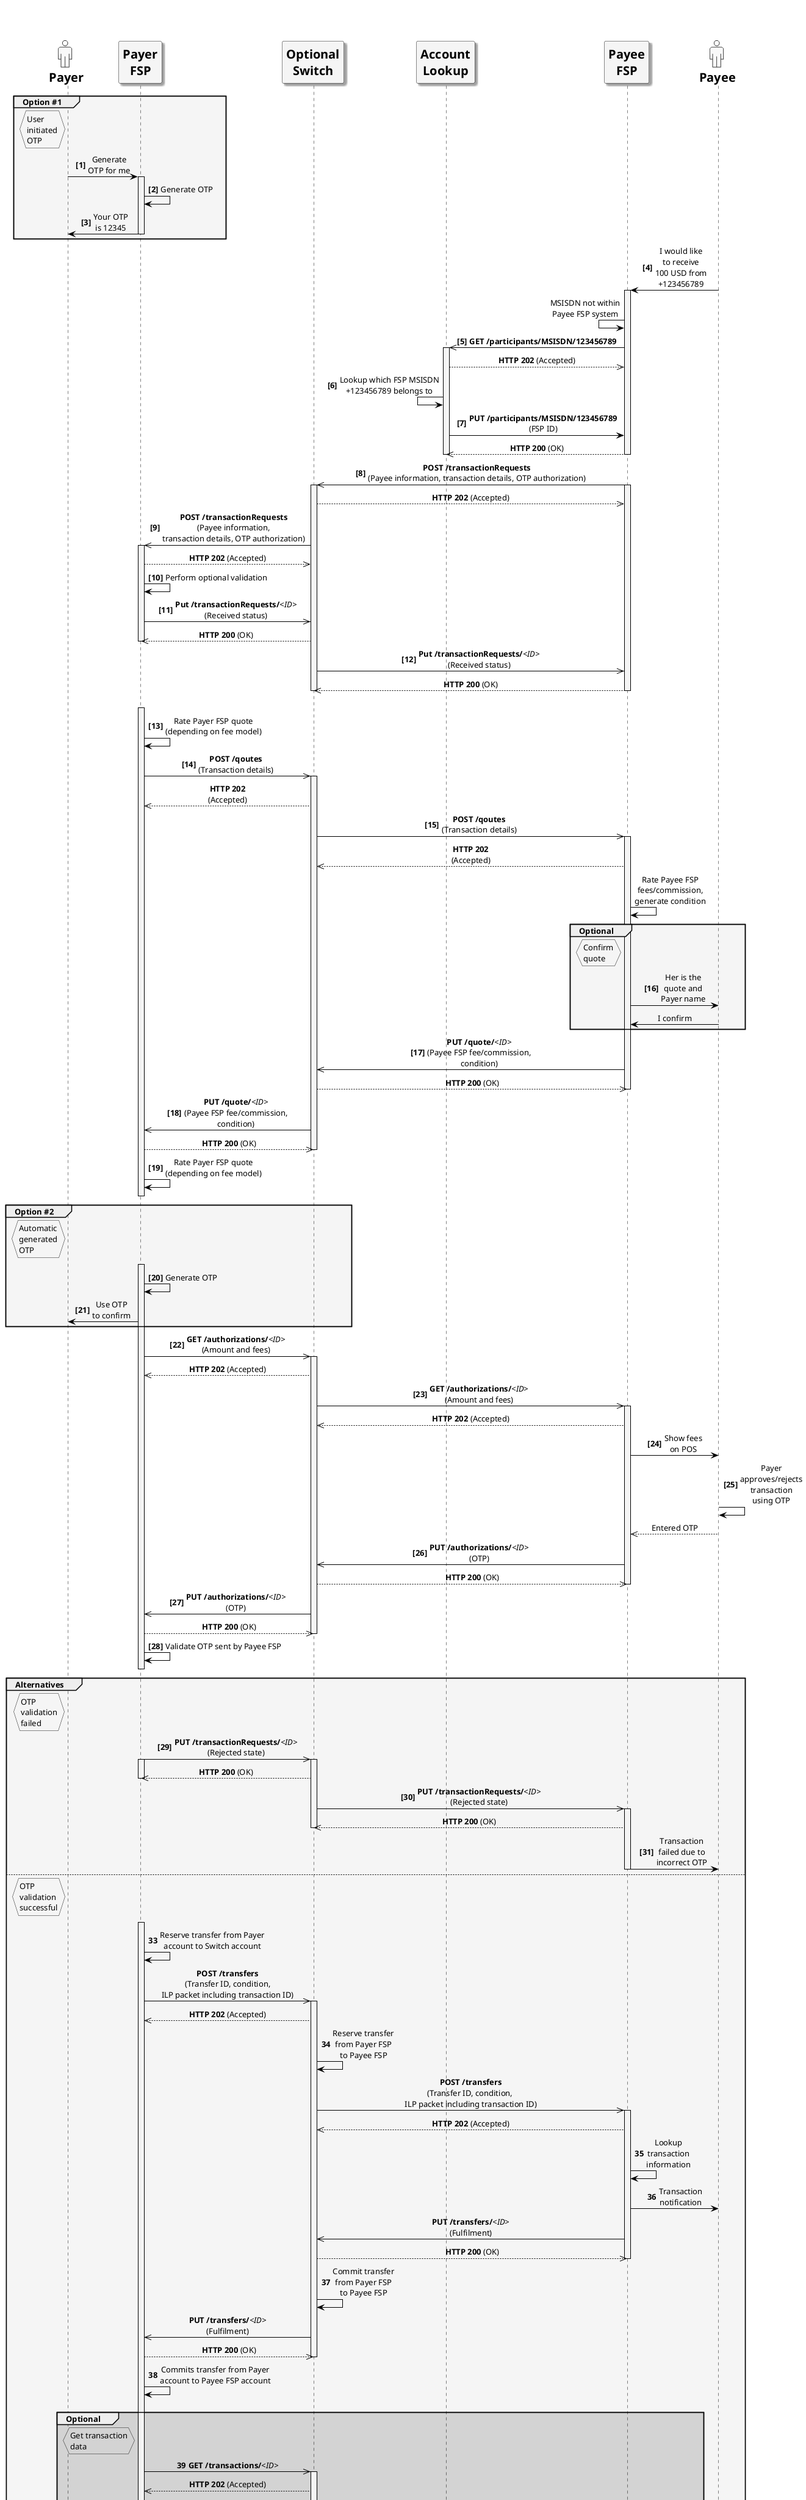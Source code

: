 /'*****
License
--------------
Copyright © 2017 Bill & Melinda Gates Foundation
The Mojaloop files are made available by the Bill & Melinda Gates Foundation under the Apache License, Version 2.0 (the "License") and you may not use these files except in compliance with the License. You may obtain a copy of the License at
http://www.apache.org/licenses/LICENSE-2.0
Unless required by applicable law or agreed to in writing, the Mojaloop files are distributed on an "AS IS" BASIS, WITHOUT WARRANTIES OR CONDITIONS OF ANY KIND, either express or implied. See the License for the specific language governing permissions and limitations under the License.
Contributors
--------------
This is the official list of the Mojaloop project contributors for this file.
Names of the original copyright holders (individuals or organizations)
should be listed with a '*' in the first column. People who have
contributed from an organization can be listed under the organization
that actually holds the copyright for their contributions (see the
Gates Foundation organization for an example). Those individuals should have
their names indented and be marked with a '-'. Email address can be added
optionally within square brackets <email>.
* Gates Foundation

- Name Surname <name.surname@gatesfoundation.com>
--------------
******'/

@startuml

' define actor image
sprite $actor [25x48/16] {
  0000000000010000000000000
  0000000006CAC910000000000
  0000000095101292000000000
  0000000651000119000000000
  0000000B10000018400000000
  0000001A10000016600000000
  0000000B10000017510000000
  000000083100001A210000000
  0000000191000176110000000
  000000003A866A61100000000
  0000000000466211100000000
  0003333333334443333310000
  0088888888888888888892000
  0821111111111111111118200
  8311111111111111111111A00
  A111111111111111111111A20
  A111111111111111111111A20
  A111111111111111111111A20
  A111111111111111111111A20
  A111111111111111111111A20
  A111111111111111111111A20
  A111111111111111111111A20
  A111111111111111111111A20
  A111551111111111138111A20
  A111661111111111139111A20
  A211661111111111139111A20
  A211661111111111139111A20
  A211661111161111139111A20
  A2116611111A2111139111A20
  A2116611111A2111139111A20
  A2116611111A2111139111A20
  A7669611111A211113A666B20
  36669611111A211113A666610
  00016611111A2111139111110
  00006611111A2111139100000
  00006611111A2111139100000
  00006611111A2111139100000
  00006611111A2111139100000
  00006611111A2111139100000
  00006611111A2111139100000
  00006611111A2111139100000
  00006611111A2111139100000
  00006611111A2111139100000
  00006611111A2111139100000
  00006966666B7666679100000
  0000266666666666664100000
  0000000111111111111100000
  0000000000000000000000000
}

' declaring skinparam
skinparam sequenceMessageAlign center
skinparam shadowing false
skinparam defaultFontName Verdana
skinparam monochrome true
skinparam SequenceLifeLineBackgroundColor WhiteSmoke
skinparam SequenceLifeLineBorderColor Black
skinparam ActorFontStyle Bold
skinparam ActorFontSize 20
skinparam ParticipantFontStyle Bold
skinparam ParticipantFontSize 20
skinparam ParticipantBackgroundColor WhiteSmoke
skinparam ArrowColor Black

skinparam actor {
  Bordercolor none
  Backgroundcolor none
  shadowing false
}

skinparam participant {
  shadowing true
}

hide footbox

' declare title
' Payee Initiated Transaction using OTP pattern using the asynchronous REST binding

' Actor Keys:
' participant - FSP(Payer/Payee) and Switch
' actor - Payer/Payee(s)

' declare actors
actor "<$actor>\nPayer" as Payer
participant "Payer\nFSP" as PayerFSP
participant "Optional\nSwitch" as Switch
participant "Account\nLookup" as ALS
participant "Payee\nFSP" as PayeeFSP
actor "<$actor>\nPayee" as Payee

' start flow
autonumber 1 1 "<b>[0]"
Group #Oldlace Option #1
  hnote left of Payer #Oldlace
    User
    initiated
    OTP
  end hnote
  Payer -> PayerFSP: Generate\nOTP for me
  activate PayerFSP
  PayerFSP -> PayerFSP: Generate OTP
  Payer <- PayerFSP: Your OTP\nis 12345
  deactivate PayerFSP
end
PayeeFSP <- Payee: I would like\nto receive\n100 USD from\n+123456789
activate PayeeFSP
autonumber stop
PayeeFSP <- PayeeFSP: MSISDN not within\nPayee FSP system
autonumber resume
ALS <<- PayeeFSP: **GET /participants/MSISDN/123456789**
activate ALS
autonumber stop
ALS -->> PayeeFSP: **HTTP 202** (Accepted)
autonumber resume
ALS <- ALS: Lookup which FSP MSISDN\n+123456789 belongs to
ALS -> PayeeFSP: **PUT /participants/MSISDN/123456789**\n(FSP ID)
autonumber stop
ALS <<-- PayeeFSP: **HTTP 200** (OK)
deactivate ALS
deactivate PayeeFSP
autonumber resume
Switch <<- PayeeFSP: **POST /transactionRequests**\n(Payee information, transaction details, OTP authorization)
activate PayeeFSP
activate Switch
autonumber stop
Switch -->> PayeeFSP: **HTTP 202** (Accepted)
autonumber resume
PayerFSP <<- Switch: **POST /transactionRequests**\n(Payee information,\ntransaction details, OTP authorization)
activate PayerFSP
autonumber stop
PayerFSP -->> Switch: **HTTP 202** (Accepted)
autonumber resume
PayerFSP -> PayerFSP: Perform optional validation
PayerFSP ->> Switch: **Put /transactionRequests/**<i><ID></i>\n(Received status)
autonumber stop
PayerFSP <<-- Switch: **HTTP 200** (OK)
deactivate PayerFSP
autonumber resume
Switch ->> PayeeFSP: **Put /transactionRequests/**<i><ID></i>\n(Received status)
autonumber stop
Switch <<-- PayeeFSP: **HTTP 200** (OK)
deactivate Switch
deactivate PayeeFSP
PayerFSP -[hidden]> Switch
deactivate PayerFSP
PayerFSP -[hidden]> Switch
activate PayerFSP
autonumber resume
PayerFSP -> PayerFSP: Rate Payer FSP quote\n(depending on fee model)
PayerFSP ->> Switch: **POST /qoutes**\n(Transaction details)
activate Switch
autonumber stop
PayerFSP <<-- Switch: **HTTP 202**\n(Accepted)
autonumber resume
Switch ->> PayeeFSP: **POST /qoutes**\n(Transaction details)
activate PayeeFSP
autonumber stop
Switch <<-- PayeeFSP: **HTTP 202**\n(Accepted)
PayeeFSP -> PayeeFSP: Rate Payee FSP\nfees/commission,\ngenerate condition
Group #Oldlace Optional
  hnote left of PayeeFSP #Oldlace
    Confirm
    quote
  end hnote
  autonumber resume
  PayeeFSP -> Payee: Her is the\nquote and\nPayer name
  autonumber stop
  PayeeFSP <- Payee: I confirm
end
autonumber resume
Switch <<- PayeeFSP: **PUT /quote/**<i><ID></i>\n(Payee FSP fee/commission,\ncondition)
autonumber stop
Switch -->> PayeeFSP: **HTTP 200** (OK)
deactivate PayeeFSP
autonumber resume
PayerFSP <<- Switch: **PUT /quote/**<i><ID></i>\n(Payee FSP fee/commission,\ncondition)
autonumber stop
PayerFSP -->> Switch: **HTTP 200** (OK)
deactivate Switch
autonumber resume
PayerFSP -> PayerFSP: Rate Payer FSP quote\n(depending on fee model)
autonumber stop
PayerFSP -[hidden]> Switch
deactivate PayerFSP
Group #Oldlace Option #2
  hnote left of Payer #Oldlace
    Automatic
    generated
    OTP
  end hnote
  PayerFSP -[hidden]> Switch
  activate PayerFSP
  autonumber resume
  PayerFSP -> PayerFSP: Generate OTP
  Payer <- PayerFSP: Use OTP\nto confirm
end
PayerFSP ->> Switch: **GET /authorizations/**<i><ID></i>\n(Amount and fees)
activate Switch
autonumber stop
PayerFSP <<-- Switch: **HTTP 202** (Accepted)
autonumber resume
Switch ->> PayeeFSP: **GET /authorizations/**<i><ID></i>\n(Amount and fees)
activate PayeeFSP
autonumber stop
Switch <<-- PayeeFSP: **HTTP 202** (Accepted)
autonumber resume
PayeeFSP -> Payee: Show fees\non POS
Payee -> Payee: Payer\napproves/rejects\ntransaction\nusing OTP
autonumber stop
PayeeFSP <<-- Payee: Entered OTP
autonumber resume
Switch <<- PayeeFSP: **PUT /authorizations/**<i><ID></i>\n(OTP)
autonumber stop
Switch -->> PayeeFSP: **HTTP 200** (OK)
deactivate PayeeFSP
autonumber resume
PayerFSP <<- Switch: **PUT /authorizations/**<i><ID></i>\n(OTP)
autonumber stop
PayerFSP -->> Switch: **HTTP 200** (OK)
deactivate Switch
autonumber resume
PayerFSP -> PayerFSP: Validate OTP sent by Payee FSP
autonumber stop
PayerFSP -[hidden]> Switch
deactivate PayerFSP
Group #Oldlace Alternatives
  hnote left of Payer #Oldlace
    OTP
    validation
    failed
  end hnote
  autonumber resume
  PayerFSP ->> Switch: **PUT /transactionRequests/**<i><ID></i>\n(Rejected state)
  activate PayerFSP
  activate Switch
  autonumber stop
  PayerFSP <<-- Switch: **HTTP 200** (OK)
  deactivate PayerFSP
  autonumber resume
  Switch ->> PayeeFSP: **PUT /transactionRequests/**<i><ID></i>\n(Rejected state)
  activate PayeeFSP
  autonumber stop
  Switch <<-- PayeeFSP: **HTTP 200** (OK)
  deactivate Switch
  autonumber resume 
  PayeeFSP -> Payee: Transaction\nfailed due to\nincorrect OTP
  deactivate PayeeFSP
  autonumber stop
else
  hnote left of Payer #Oldlace
      OTP
      validation
      successful
  end hnote
  PayerFSP -[hidden]> Switch
  autonumber 33 1
  activate PayerFSP
  PayerFSP -> PayerFSP: Reserve transfer from Payer\naccount to Switch account
  autonumber stop
  PayerFSP ->> Switch: **POST /transfers**\n(Transfer ID, condition,\nILP packet including transaction ID)
  activate Switch
  PayerFSP <<-- Switch: **HTTP 202** (Accepted)
  autonumber resume
  Switch -> Switch: Reserve transfer\nfrom Payer FSP\nto Payee FSP
  autonumber stop
  Switch ->> PayeeFSP: **POST /transfers**\n(Transfer ID, condition, \nILP packet including transaction ID)
  activate PayeeFSP
  Switch <<-- PayeeFSP: **HTTP 202** (Accepted)
  autonumber resume
  PayeeFSP -> PayeeFSP: Lookup\ntransaction\ninformation
  PayeeFSP -> Payee: Transaction\nnotification
  autonumber stop
  Switch <<- PayeeFSP: **PUT /transfers/**<i><ID></i>\n(Fulfilment)
  Switch -->> PayeeFSP: **HTTP 200** (OK)
  deactivate PayeeFSP
  autonumber resume
  Switch -> Switch: Commit transfer\nfrom Payer FSP\nto Payee FSP
  autonumber stop
  PayerFSP <<- Switch: **PUT /transfers/**<i><ID></i>\n(Fulfilment)
  PayerFSP -->> Switch: **HTTP 200** (OK)
  deactivate Switch
  autonumber resume
  PayerFSP -> PayerFSP: Commits transfer from Payer\naccount to Payee FSP account
  autonumber stop
  PayerFSP -[hidden]> Switch
  Group #Lightgrey Optional
    hnote left of PayerFSP #Lightgrey
      Get transaction
      data
    end hnote
    autonumber resume
    PayerFSP ->> Switch: **GET /transactions/**<i><ID></i>
    activate Switch
    autonumber stop
    PayerFSP <<-- Switch: **HTTP 202** (Accepted)
    autonumber resume
    Switch ->> PayeeFSP: **GET /transactions/**<i><ID></i>
    activate PayeeFSP
    autonumber stop
    Switch <<-- PayeeFSP: **HTTP 202** (Accepted)
    autonumber resume
    PayeeFSP -> PayeeFSP: Lookup\ntransaction\ninformation
    autonumber resume
    Switch <<- PayeeFSP: **PUT /transactions/**<i><ID></i>\n(Transaction details)
    autonumber stop
    Switch -->> PayeeFSP: **HTTP 200** (OK)
    deactivate PayeeFSP
    autonumber resume
    PayerFSP ->> Switch: **PUT /transactions/**<i><ID></i>\n(Transaction details)
    autonumber stop
    PayerFSP <<-- Switch: **HTTP 200** (OK)
    deactivate Switch
  end
  autonumber resume
  Payer <- PayerFSP: Transaction\nnotification
  deactivate PayerFSP
end
@enduml
